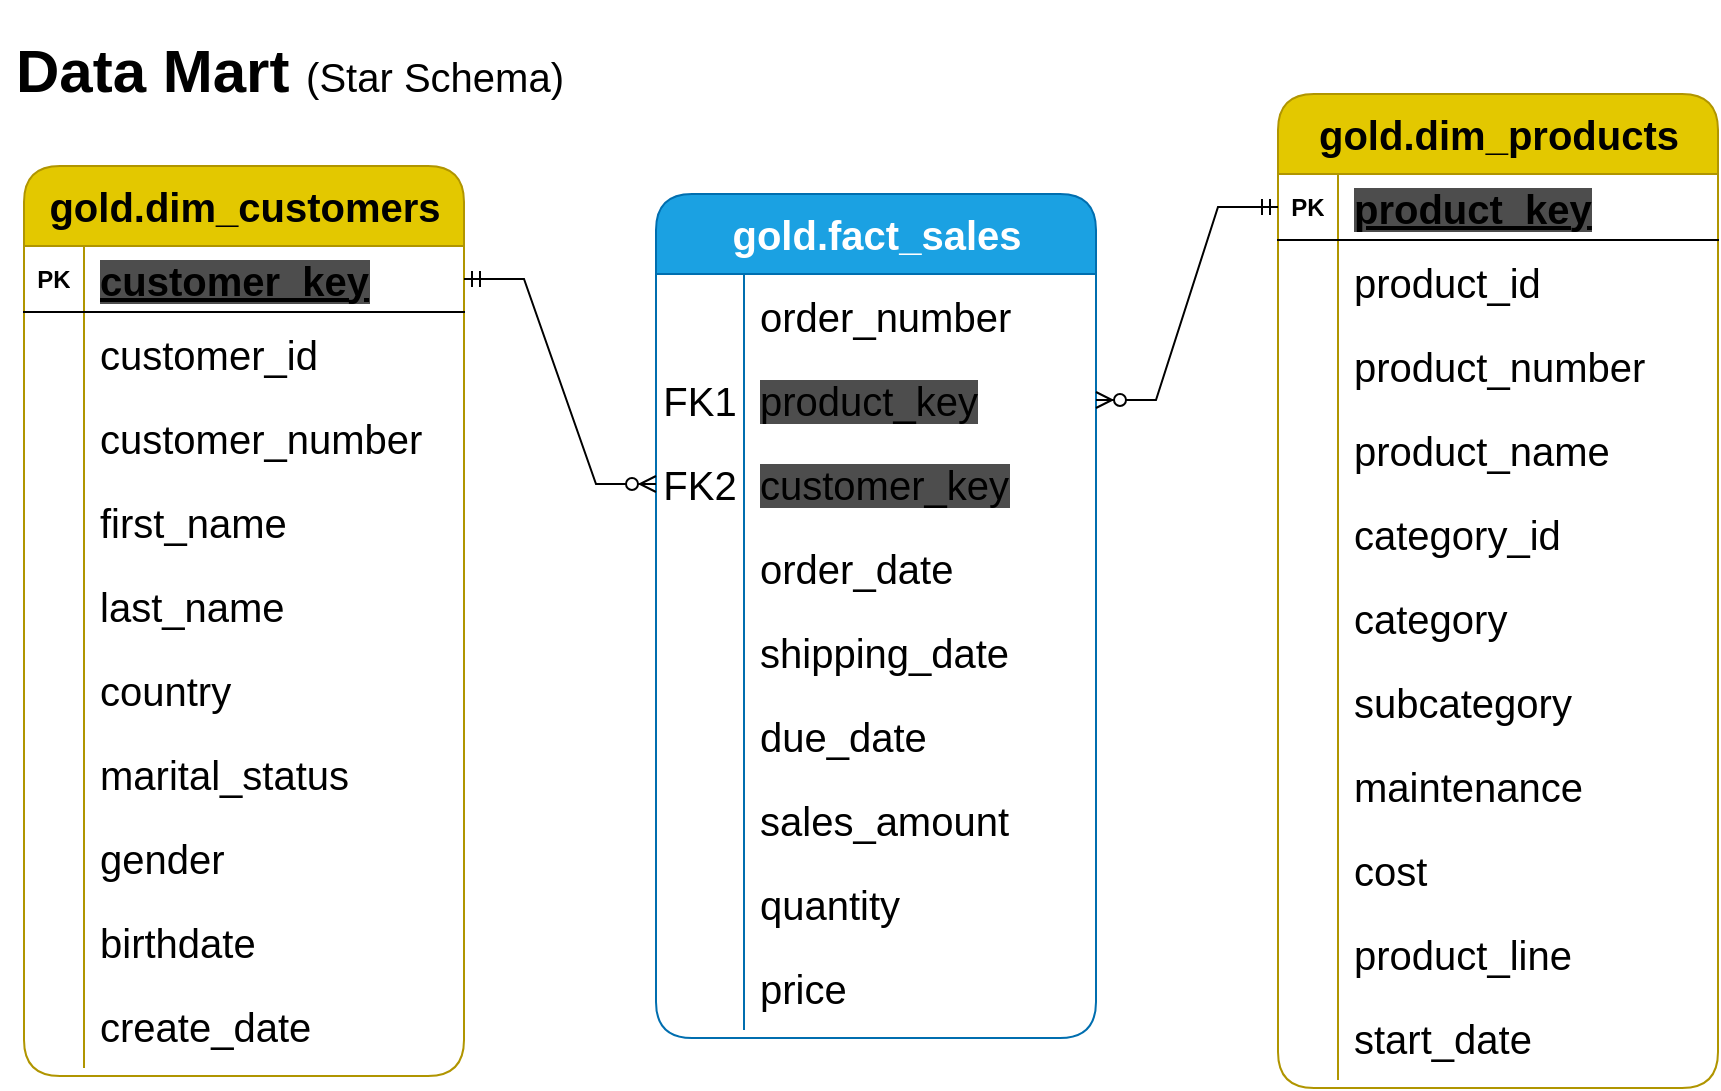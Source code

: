 <mxfile version="26.1.1">
  <diagram name="Page-1" id="vdVh9yl3yeDXHeDdEB2C">
    <mxGraphModel dx="1120" dy="1672" grid="1" gridSize="10" guides="1" tooltips="1" connect="1" arrows="1" fold="1" page="1" pageScale="1" pageWidth="850" pageHeight="1100" math="0" shadow="0">
      <root>
        <mxCell id="0" />
        <mxCell id="1" parent="0" />
        <mxCell id="ecIpMmpW2eILmPy1O6b8-1" value="&lt;font style=&quot;font-size: 30px;&quot;&gt;&lt;b style=&quot;&quot;&gt;Data Mart&lt;/b&gt; &lt;/font&gt;&lt;font style=&quot;font-size: 20px;&quot;&gt;(Star Schema)&lt;/font&gt;" style="text;html=1;align=center;verticalAlign=middle;whiteSpace=wrap;rounded=0;" parent="1" vertex="1">
          <mxGeometry x="88" y="-13" width="290" height="70" as="geometry" />
        </mxCell>
        <mxCell id="ecIpMmpW2eILmPy1O6b8-15" value="gold.dim_customers" style="shape=table;startSize=40;container=1;collapsible=1;childLayout=tableLayout;fixedRows=1;rowLines=0;fontStyle=1;align=center;resizeLast=1;html=1;rounded=1;fillColor=#e3c800;strokeColor=#B09500;fontColor=#000000;fontSize=20;" parent="1" vertex="1">
          <mxGeometry x="100" y="70" width="220" height="455" as="geometry" />
        </mxCell>
        <mxCell id="ecIpMmpW2eILmPy1O6b8-16" value="" style="shape=tableRow;horizontal=0;startSize=0;swimlaneHead=0;swimlaneBody=0;fillColor=none;collapsible=0;dropTarget=0;points=[[0,0.5],[1,0.5]];portConstraint=eastwest;top=0;left=0;right=0;bottom=1;" parent="ecIpMmpW2eILmPy1O6b8-15" vertex="1">
          <mxGeometry y="40" width="220" height="33" as="geometry" />
        </mxCell>
        <mxCell id="ecIpMmpW2eILmPy1O6b8-17" value="PK" style="shape=partialRectangle;connectable=0;fillColor=none;top=0;left=0;bottom=0;right=0;fontStyle=1;overflow=hidden;whiteSpace=wrap;html=1;" parent="ecIpMmpW2eILmPy1O6b8-16" vertex="1">
          <mxGeometry width="30" height="33" as="geometry">
            <mxRectangle width="30" height="33" as="alternateBounds" />
          </mxGeometry>
        </mxCell>
        <mxCell id="ecIpMmpW2eILmPy1O6b8-18" value="&lt;span style=&quot;background-color: rgb(77, 77, 77);&quot;&gt;customer_key&lt;/span&gt;" style="shape=partialRectangle;connectable=0;fillColor=none;top=0;left=0;bottom=0;right=0;align=left;spacingLeft=6;fontStyle=5;overflow=hidden;whiteSpace=wrap;html=1;fontSize=20;" parent="ecIpMmpW2eILmPy1O6b8-16" vertex="1">
          <mxGeometry x="30" width="190" height="33" as="geometry">
            <mxRectangle width="190" height="33" as="alternateBounds" />
          </mxGeometry>
        </mxCell>
        <mxCell id="ecIpMmpW2eILmPy1O6b8-19" value="" style="shape=tableRow;horizontal=0;startSize=0;swimlaneHead=0;swimlaneBody=0;fillColor=none;collapsible=0;dropTarget=0;points=[[0,0.5],[1,0.5]];portConstraint=eastwest;top=0;left=0;right=0;bottom=0;fontSize=20;" parent="ecIpMmpW2eILmPy1O6b8-15" vertex="1">
          <mxGeometry y="73" width="220" height="42" as="geometry" />
        </mxCell>
        <mxCell id="ecIpMmpW2eILmPy1O6b8-20" value="" style="shape=partialRectangle;connectable=0;fillColor=none;top=0;left=0;bottom=0;right=0;editable=1;overflow=hidden;whiteSpace=wrap;html=1;fontSize=20;" parent="ecIpMmpW2eILmPy1O6b8-19" vertex="1">
          <mxGeometry width="30" height="42" as="geometry">
            <mxRectangle width="30" height="42" as="alternateBounds" />
          </mxGeometry>
        </mxCell>
        <mxCell id="ecIpMmpW2eILmPy1O6b8-21" value="customer_id" style="shape=partialRectangle;connectable=0;fillColor=none;top=0;left=0;bottom=0;right=0;align=left;spacingLeft=6;overflow=hidden;whiteSpace=wrap;html=1;fontSize=20;" parent="ecIpMmpW2eILmPy1O6b8-19" vertex="1">
          <mxGeometry x="30" width="190" height="42" as="geometry">
            <mxRectangle width="190" height="42" as="alternateBounds" />
          </mxGeometry>
        </mxCell>
        <mxCell id="ecIpMmpW2eILmPy1O6b8-22" value="" style="shape=tableRow;horizontal=0;startSize=0;swimlaneHead=0;swimlaneBody=0;fillColor=none;collapsible=0;dropTarget=0;points=[[0,0.5],[1,0.5]];portConstraint=eastwest;top=0;left=0;right=0;bottom=0;fontSize=20;" parent="ecIpMmpW2eILmPy1O6b8-15" vertex="1">
          <mxGeometry y="115" width="220" height="42" as="geometry" />
        </mxCell>
        <mxCell id="ecIpMmpW2eILmPy1O6b8-23" value="" style="shape=partialRectangle;connectable=0;fillColor=none;top=0;left=0;bottom=0;right=0;editable=1;overflow=hidden;whiteSpace=wrap;html=1;fontSize=20;" parent="ecIpMmpW2eILmPy1O6b8-22" vertex="1">
          <mxGeometry width="30" height="42" as="geometry">
            <mxRectangle width="30" height="42" as="alternateBounds" />
          </mxGeometry>
        </mxCell>
        <mxCell id="ecIpMmpW2eILmPy1O6b8-24" value="customer_number" style="shape=partialRectangle;connectable=0;fillColor=none;top=0;left=0;bottom=0;right=0;align=left;spacingLeft=6;overflow=hidden;whiteSpace=wrap;html=1;fontSize=20;" parent="ecIpMmpW2eILmPy1O6b8-22" vertex="1">
          <mxGeometry x="30" width="190" height="42" as="geometry">
            <mxRectangle width="190" height="42" as="alternateBounds" />
          </mxGeometry>
        </mxCell>
        <mxCell id="ecIpMmpW2eILmPy1O6b8-25" value="" style="shape=tableRow;horizontal=0;startSize=0;swimlaneHead=0;swimlaneBody=0;fillColor=none;collapsible=0;dropTarget=0;points=[[0,0.5],[1,0.5]];portConstraint=eastwest;top=0;left=0;right=0;bottom=0;fontSize=20;" parent="ecIpMmpW2eILmPy1O6b8-15" vertex="1">
          <mxGeometry y="157" width="220" height="42" as="geometry" />
        </mxCell>
        <mxCell id="ecIpMmpW2eILmPy1O6b8-26" value="" style="shape=partialRectangle;connectable=0;fillColor=none;top=0;left=0;bottom=0;right=0;editable=1;overflow=hidden;whiteSpace=wrap;html=1;fontSize=20;" parent="ecIpMmpW2eILmPy1O6b8-25" vertex="1">
          <mxGeometry width="30" height="42" as="geometry">
            <mxRectangle width="30" height="42" as="alternateBounds" />
          </mxGeometry>
        </mxCell>
        <mxCell id="ecIpMmpW2eILmPy1O6b8-27" value="first_name" style="shape=partialRectangle;connectable=0;fillColor=none;top=0;left=0;bottom=0;right=0;align=left;spacingLeft=6;overflow=hidden;whiteSpace=wrap;html=1;fontSize=20;" parent="ecIpMmpW2eILmPy1O6b8-25" vertex="1">
          <mxGeometry x="30" width="190" height="42" as="geometry">
            <mxRectangle width="190" height="42" as="alternateBounds" />
          </mxGeometry>
        </mxCell>
        <mxCell id="ecIpMmpW2eILmPy1O6b8-28" value="" style="shape=tableRow;horizontal=0;startSize=0;swimlaneHead=0;swimlaneBody=0;fillColor=none;collapsible=0;dropTarget=0;points=[[0,0.5],[1,0.5]];portConstraint=eastwest;top=0;left=0;right=0;bottom=0;fontSize=20;" parent="ecIpMmpW2eILmPy1O6b8-15" vertex="1">
          <mxGeometry y="199" width="220" height="42" as="geometry" />
        </mxCell>
        <mxCell id="ecIpMmpW2eILmPy1O6b8-29" value="" style="shape=partialRectangle;connectable=0;fillColor=none;top=0;left=0;bottom=0;right=0;editable=1;overflow=hidden;whiteSpace=wrap;html=1;fontSize=20;" parent="ecIpMmpW2eILmPy1O6b8-28" vertex="1">
          <mxGeometry width="30" height="42" as="geometry">
            <mxRectangle width="30" height="42" as="alternateBounds" />
          </mxGeometry>
        </mxCell>
        <mxCell id="ecIpMmpW2eILmPy1O6b8-30" value="last_name" style="shape=partialRectangle;connectable=0;fillColor=none;top=0;left=0;bottom=0;right=0;align=left;spacingLeft=6;overflow=hidden;whiteSpace=wrap;html=1;fontSize=20;" parent="ecIpMmpW2eILmPy1O6b8-28" vertex="1">
          <mxGeometry x="30" width="190" height="42" as="geometry">
            <mxRectangle width="190" height="42" as="alternateBounds" />
          </mxGeometry>
        </mxCell>
        <mxCell id="ecIpMmpW2eILmPy1O6b8-31" value="" style="shape=tableRow;horizontal=0;startSize=0;swimlaneHead=0;swimlaneBody=0;fillColor=none;collapsible=0;dropTarget=0;points=[[0,0.5],[1,0.5]];portConstraint=eastwest;top=0;left=0;right=0;bottom=0;fontSize=20;" parent="ecIpMmpW2eILmPy1O6b8-15" vertex="1">
          <mxGeometry y="241" width="220" height="42" as="geometry" />
        </mxCell>
        <mxCell id="ecIpMmpW2eILmPy1O6b8-32" value="" style="shape=partialRectangle;connectable=0;fillColor=none;top=0;left=0;bottom=0;right=0;editable=1;overflow=hidden;whiteSpace=wrap;html=1;fontSize=20;" parent="ecIpMmpW2eILmPy1O6b8-31" vertex="1">
          <mxGeometry width="30" height="42" as="geometry">
            <mxRectangle width="30" height="42" as="alternateBounds" />
          </mxGeometry>
        </mxCell>
        <mxCell id="ecIpMmpW2eILmPy1O6b8-33" value="country" style="shape=partialRectangle;connectable=0;fillColor=none;top=0;left=0;bottom=0;right=0;align=left;spacingLeft=6;overflow=hidden;whiteSpace=wrap;html=1;fontSize=20;" parent="ecIpMmpW2eILmPy1O6b8-31" vertex="1">
          <mxGeometry x="30" width="190" height="42" as="geometry">
            <mxRectangle width="190" height="42" as="alternateBounds" />
          </mxGeometry>
        </mxCell>
        <mxCell id="ecIpMmpW2eILmPy1O6b8-34" value="" style="shape=tableRow;horizontal=0;startSize=0;swimlaneHead=0;swimlaneBody=0;fillColor=none;collapsible=0;dropTarget=0;points=[[0,0.5],[1,0.5]];portConstraint=eastwest;top=0;left=0;right=0;bottom=0;fontSize=20;" parent="ecIpMmpW2eILmPy1O6b8-15" vertex="1">
          <mxGeometry y="283" width="220" height="42" as="geometry" />
        </mxCell>
        <mxCell id="ecIpMmpW2eILmPy1O6b8-35" value="" style="shape=partialRectangle;connectable=0;fillColor=none;top=0;left=0;bottom=0;right=0;editable=1;overflow=hidden;whiteSpace=wrap;html=1;fontSize=20;" parent="ecIpMmpW2eILmPy1O6b8-34" vertex="1">
          <mxGeometry width="30" height="42" as="geometry">
            <mxRectangle width="30" height="42" as="alternateBounds" />
          </mxGeometry>
        </mxCell>
        <mxCell id="ecIpMmpW2eILmPy1O6b8-36" value="marital_status" style="shape=partialRectangle;connectable=0;fillColor=none;top=0;left=0;bottom=0;right=0;align=left;spacingLeft=6;overflow=hidden;whiteSpace=wrap;html=1;fontSize=20;" parent="ecIpMmpW2eILmPy1O6b8-34" vertex="1">
          <mxGeometry x="30" width="190" height="42" as="geometry">
            <mxRectangle width="190" height="42" as="alternateBounds" />
          </mxGeometry>
        </mxCell>
        <mxCell id="ecIpMmpW2eILmPy1O6b8-37" value="" style="shape=tableRow;horizontal=0;startSize=0;swimlaneHead=0;swimlaneBody=0;fillColor=none;collapsible=0;dropTarget=0;points=[[0,0.5],[1,0.5]];portConstraint=eastwest;top=0;left=0;right=0;bottom=0;fontSize=20;" parent="ecIpMmpW2eILmPy1O6b8-15" vertex="1">
          <mxGeometry y="325" width="220" height="42" as="geometry" />
        </mxCell>
        <mxCell id="ecIpMmpW2eILmPy1O6b8-38" value="" style="shape=partialRectangle;connectable=0;fillColor=none;top=0;left=0;bottom=0;right=0;editable=1;overflow=hidden;whiteSpace=wrap;html=1;fontSize=20;" parent="ecIpMmpW2eILmPy1O6b8-37" vertex="1">
          <mxGeometry width="30" height="42" as="geometry">
            <mxRectangle width="30" height="42" as="alternateBounds" />
          </mxGeometry>
        </mxCell>
        <mxCell id="ecIpMmpW2eILmPy1O6b8-39" value="gender" style="shape=partialRectangle;connectable=0;fillColor=none;top=0;left=0;bottom=0;right=0;align=left;spacingLeft=6;overflow=hidden;whiteSpace=wrap;html=1;fontSize=20;" parent="ecIpMmpW2eILmPy1O6b8-37" vertex="1">
          <mxGeometry x="30" width="190" height="42" as="geometry">
            <mxRectangle width="190" height="42" as="alternateBounds" />
          </mxGeometry>
        </mxCell>
        <mxCell id="ecIpMmpW2eILmPy1O6b8-40" value="" style="shape=tableRow;horizontal=0;startSize=0;swimlaneHead=0;swimlaneBody=0;fillColor=none;collapsible=0;dropTarget=0;points=[[0,0.5],[1,0.5]];portConstraint=eastwest;top=0;left=0;right=0;bottom=0;fontSize=20;" parent="ecIpMmpW2eILmPy1O6b8-15" vertex="1">
          <mxGeometry y="367" width="220" height="42" as="geometry" />
        </mxCell>
        <mxCell id="ecIpMmpW2eILmPy1O6b8-41" value="" style="shape=partialRectangle;connectable=0;fillColor=none;top=0;left=0;bottom=0;right=0;editable=1;overflow=hidden;whiteSpace=wrap;html=1;fontSize=20;" parent="ecIpMmpW2eILmPy1O6b8-40" vertex="1">
          <mxGeometry width="30" height="42" as="geometry">
            <mxRectangle width="30" height="42" as="alternateBounds" />
          </mxGeometry>
        </mxCell>
        <mxCell id="ecIpMmpW2eILmPy1O6b8-42" value="birthdate" style="shape=partialRectangle;connectable=0;fillColor=none;top=0;left=0;bottom=0;right=0;align=left;spacingLeft=6;overflow=hidden;whiteSpace=wrap;html=1;fontSize=20;" parent="ecIpMmpW2eILmPy1O6b8-40" vertex="1">
          <mxGeometry x="30" width="190" height="42" as="geometry">
            <mxRectangle width="190" height="42" as="alternateBounds" />
          </mxGeometry>
        </mxCell>
        <mxCell id="ecIpMmpW2eILmPy1O6b8-43" value="" style="shape=tableRow;horizontal=0;startSize=0;swimlaneHead=0;swimlaneBody=0;fillColor=none;collapsible=0;dropTarget=0;points=[[0,0.5],[1,0.5]];portConstraint=eastwest;top=0;left=0;right=0;bottom=0;fontSize=20;" parent="ecIpMmpW2eILmPy1O6b8-15" vertex="1">
          <mxGeometry y="409" width="220" height="42" as="geometry" />
        </mxCell>
        <mxCell id="ecIpMmpW2eILmPy1O6b8-44" value="" style="shape=partialRectangle;connectable=0;fillColor=none;top=0;left=0;bottom=0;right=0;editable=1;overflow=hidden;whiteSpace=wrap;html=1;fontSize=20;" parent="ecIpMmpW2eILmPy1O6b8-43" vertex="1">
          <mxGeometry width="30" height="42" as="geometry">
            <mxRectangle width="30" height="42" as="alternateBounds" />
          </mxGeometry>
        </mxCell>
        <mxCell id="ecIpMmpW2eILmPy1O6b8-45" value="create_date" style="shape=partialRectangle;connectable=0;fillColor=none;top=0;left=0;bottom=0;right=0;align=left;spacingLeft=6;overflow=hidden;whiteSpace=wrap;html=1;fontSize=20;" parent="ecIpMmpW2eILmPy1O6b8-43" vertex="1">
          <mxGeometry x="30" width="190" height="42" as="geometry">
            <mxRectangle width="190" height="42" as="alternateBounds" />
          </mxGeometry>
        </mxCell>
        <mxCell id="ecIpMmpW2eILmPy1O6b8-46" value="gold.dim_products" style="shape=table;startSize=40;container=1;collapsible=1;childLayout=tableLayout;fixedRows=1;rowLines=0;fontStyle=1;align=center;resizeLast=1;html=1;rounded=1;fillColor=#e3c800;strokeColor=#B09500;fontColor=#000000;fontSize=20;" parent="1" vertex="1">
          <mxGeometry x="727" y="34" width="220" height="497" as="geometry" />
        </mxCell>
        <mxCell id="ecIpMmpW2eILmPy1O6b8-47" value="" style="shape=tableRow;horizontal=0;startSize=0;swimlaneHead=0;swimlaneBody=0;fillColor=none;collapsible=0;dropTarget=0;points=[[0,0.5],[1,0.5]];portConstraint=eastwest;top=0;left=0;right=0;bottom=1;" parent="ecIpMmpW2eILmPy1O6b8-46" vertex="1">
          <mxGeometry y="40" width="220" height="33" as="geometry" />
        </mxCell>
        <mxCell id="ecIpMmpW2eILmPy1O6b8-48" value="PK" style="shape=partialRectangle;connectable=0;fillColor=none;top=0;left=0;bottom=0;right=0;fontStyle=1;overflow=hidden;whiteSpace=wrap;html=1;" parent="ecIpMmpW2eILmPy1O6b8-47" vertex="1">
          <mxGeometry width="30" height="33" as="geometry">
            <mxRectangle width="30" height="33" as="alternateBounds" />
          </mxGeometry>
        </mxCell>
        <mxCell id="ecIpMmpW2eILmPy1O6b8-49" value="&lt;span style=&quot;background-color: rgb(77, 77, 77);&quot;&gt;product_key&lt;/span&gt;" style="shape=partialRectangle;connectable=0;fillColor=none;top=0;left=0;bottom=0;right=0;align=left;spacingLeft=6;fontStyle=5;overflow=hidden;whiteSpace=wrap;html=1;fontSize=20;" parent="ecIpMmpW2eILmPy1O6b8-47" vertex="1">
          <mxGeometry x="30" width="190" height="33" as="geometry">
            <mxRectangle width="190" height="33" as="alternateBounds" />
          </mxGeometry>
        </mxCell>
        <mxCell id="ecIpMmpW2eILmPy1O6b8-50" value="" style="shape=tableRow;horizontal=0;startSize=0;swimlaneHead=0;swimlaneBody=0;fillColor=none;collapsible=0;dropTarget=0;points=[[0,0.5],[1,0.5]];portConstraint=eastwest;top=0;left=0;right=0;bottom=0;fontSize=20;" parent="ecIpMmpW2eILmPy1O6b8-46" vertex="1">
          <mxGeometry y="73" width="220" height="42" as="geometry" />
        </mxCell>
        <mxCell id="ecIpMmpW2eILmPy1O6b8-51" value="" style="shape=partialRectangle;connectable=0;fillColor=none;top=0;left=0;bottom=0;right=0;editable=1;overflow=hidden;whiteSpace=wrap;html=1;fontSize=20;" parent="ecIpMmpW2eILmPy1O6b8-50" vertex="1">
          <mxGeometry width="30" height="42" as="geometry">
            <mxRectangle width="30" height="42" as="alternateBounds" />
          </mxGeometry>
        </mxCell>
        <mxCell id="ecIpMmpW2eILmPy1O6b8-52" value="product_id" style="shape=partialRectangle;connectable=0;fillColor=none;top=0;left=0;bottom=0;right=0;align=left;spacingLeft=6;overflow=hidden;whiteSpace=wrap;html=1;fontSize=20;" parent="ecIpMmpW2eILmPy1O6b8-50" vertex="1">
          <mxGeometry x="30" width="190" height="42" as="geometry">
            <mxRectangle width="190" height="42" as="alternateBounds" />
          </mxGeometry>
        </mxCell>
        <mxCell id="ecIpMmpW2eILmPy1O6b8-53" value="" style="shape=tableRow;horizontal=0;startSize=0;swimlaneHead=0;swimlaneBody=0;fillColor=none;collapsible=0;dropTarget=0;points=[[0,0.5],[1,0.5]];portConstraint=eastwest;top=0;left=0;right=0;bottom=0;fontSize=20;" parent="ecIpMmpW2eILmPy1O6b8-46" vertex="1">
          <mxGeometry y="115" width="220" height="42" as="geometry" />
        </mxCell>
        <mxCell id="ecIpMmpW2eILmPy1O6b8-54" value="" style="shape=partialRectangle;connectable=0;fillColor=none;top=0;left=0;bottom=0;right=0;editable=1;overflow=hidden;whiteSpace=wrap;html=1;fontSize=20;" parent="ecIpMmpW2eILmPy1O6b8-53" vertex="1">
          <mxGeometry width="30" height="42" as="geometry">
            <mxRectangle width="30" height="42" as="alternateBounds" />
          </mxGeometry>
        </mxCell>
        <mxCell id="ecIpMmpW2eILmPy1O6b8-55" value="product_number" style="shape=partialRectangle;connectable=0;fillColor=none;top=0;left=0;bottom=0;right=0;align=left;spacingLeft=6;overflow=hidden;whiteSpace=wrap;html=1;fontSize=20;" parent="ecIpMmpW2eILmPy1O6b8-53" vertex="1">
          <mxGeometry x="30" width="190" height="42" as="geometry">
            <mxRectangle width="190" height="42" as="alternateBounds" />
          </mxGeometry>
        </mxCell>
        <mxCell id="ecIpMmpW2eILmPy1O6b8-56" value="" style="shape=tableRow;horizontal=0;startSize=0;swimlaneHead=0;swimlaneBody=0;fillColor=none;collapsible=0;dropTarget=0;points=[[0,0.5],[1,0.5]];portConstraint=eastwest;top=0;left=0;right=0;bottom=0;fontSize=20;" parent="ecIpMmpW2eILmPy1O6b8-46" vertex="1">
          <mxGeometry y="157" width="220" height="42" as="geometry" />
        </mxCell>
        <mxCell id="ecIpMmpW2eILmPy1O6b8-57" value="" style="shape=partialRectangle;connectable=0;fillColor=none;top=0;left=0;bottom=0;right=0;editable=1;overflow=hidden;whiteSpace=wrap;html=1;fontSize=20;" parent="ecIpMmpW2eILmPy1O6b8-56" vertex="1">
          <mxGeometry width="30" height="42" as="geometry">
            <mxRectangle width="30" height="42" as="alternateBounds" />
          </mxGeometry>
        </mxCell>
        <mxCell id="ecIpMmpW2eILmPy1O6b8-58" value="product_name" style="shape=partialRectangle;connectable=0;fillColor=none;top=0;left=0;bottom=0;right=0;align=left;spacingLeft=6;overflow=hidden;whiteSpace=wrap;html=1;fontSize=20;" parent="ecIpMmpW2eILmPy1O6b8-56" vertex="1">
          <mxGeometry x="30" width="190" height="42" as="geometry">
            <mxRectangle width="190" height="42" as="alternateBounds" />
          </mxGeometry>
        </mxCell>
        <mxCell id="ecIpMmpW2eILmPy1O6b8-59" value="" style="shape=tableRow;horizontal=0;startSize=0;swimlaneHead=0;swimlaneBody=0;fillColor=none;collapsible=0;dropTarget=0;points=[[0,0.5],[1,0.5]];portConstraint=eastwest;top=0;left=0;right=0;bottom=0;fontSize=20;" parent="ecIpMmpW2eILmPy1O6b8-46" vertex="1">
          <mxGeometry y="199" width="220" height="42" as="geometry" />
        </mxCell>
        <mxCell id="ecIpMmpW2eILmPy1O6b8-60" value="" style="shape=partialRectangle;connectable=0;fillColor=none;top=0;left=0;bottom=0;right=0;editable=1;overflow=hidden;whiteSpace=wrap;html=1;fontSize=20;" parent="ecIpMmpW2eILmPy1O6b8-59" vertex="1">
          <mxGeometry width="30" height="42" as="geometry">
            <mxRectangle width="30" height="42" as="alternateBounds" />
          </mxGeometry>
        </mxCell>
        <mxCell id="ecIpMmpW2eILmPy1O6b8-61" value="category_id" style="shape=partialRectangle;connectable=0;fillColor=none;top=0;left=0;bottom=0;right=0;align=left;spacingLeft=6;overflow=hidden;whiteSpace=wrap;html=1;fontSize=20;" parent="ecIpMmpW2eILmPy1O6b8-59" vertex="1">
          <mxGeometry x="30" width="190" height="42" as="geometry">
            <mxRectangle width="190" height="42" as="alternateBounds" />
          </mxGeometry>
        </mxCell>
        <mxCell id="ecIpMmpW2eILmPy1O6b8-62" value="" style="shape=tableRow;horizontal=0;startSize=0;swimlaneHead=0;swimlaneBody=0;fillColor=none;collapsible=0;dropTarget=0;points=[[0,0.5],[1,0.5]];portConstraint=eastwest;top=0;left=0;right=0;bottom=0;fontSize=20;" parent="ecIpMmpW2eILmPy1O6b8-46" vertex="1">
          <mxGeometry y="241" width="220" height="42" as="geometry" />
        </mxCell>
        <mxCell id="ecIpMmpW2eILmPy1O6b8-63" value="" style="shape=partialRectangle;connectable=0;fillColor=none;top=0;left=0;bottom=0;right=0;editable=1;overflow=hidden;whiteSpace=wrap;html=1;fontSize=20;" parent="ecIpMmpW2eILmPy1O6b8-62" vertex="1">
          <mxGeometry width="30" height="42" as="geometry">
            <mxRectangle width="30" height="42" as="alternateBounds" />
          </mxGeometry>
        </mxCell>
        <mxCell id="ecIpMmpW2eILmPy1O6b8-64" value="category" style="shape=partialRectangle;connectable=0;fillColor=none;top=0;left=0;bottom=0;right=0;align=left;spacingLeft=6;overflow=hidden;whiteSpace=wrap;html=1;fontSize=20;" parent="ecIpMmpW2eILmPy1O6b8-62" vertex="1">
          <mxGeometry x="30" width="190" height="42" as="geometry">
            <mxRectangle width="190" height="42" as="alternateBounds" />
          </mxGeometry>
        </mxCell>
        <mxCell id="ecIpMmpW2eILmPy1O6b8-65" value="" style="shape=tableRow;horizontal=0;startSize=0;swimlaneHead=0;swimlaneBody=0;fillColor=none;collapsible=0;dropTarget=0;points=[[0,0.5],[1,0.5]];portConstraint=eastwest;top=0;left=0;right=0;bottom=0;fontSize=20;" parent="ecIpMmpW2eILmPy1O6b8-46" vertex="1">
          <mxGeometry y="283" width="220" height="42" as="geometry" />
        </mxCell>
        <mxCell id="ecIpMmpW2eILmPy1O6b8-66" value="" style="shape=partialRectangle;connectable=0;fillColor=none;top=0;left=0;bottom=0;right=0;editable=1;overflow=hidden;whiteSpace=wrap;html=1;fontSize=20;" parent="ecIpMmpW2eILmPy1O6b8-65" vertex="1">
          <mxGeometry width="30" height="42" as="geometry">
            <mxRectangle width="30" height="42" as="alternateBounds" />
          </mxGeometry>
        </mxCell>
        <mxCell id="ecIpMmpW2eILmPy1O6b8-67" value="subcategory" style="shape=partialRectangle;connectable=0;fillColor=none;top=0;left=0;bottom=0;right=0;align=left;spacingLeft=6;overflow=hidden;whiteSpace=wrap;html=1;fontSize=20;" parent="ecIpMmpW2eILmPy1O6b8-65" vertex="1">
          <mxGeometry x="30" width="190" height="42" as="geometry">
            <mxRectangle width="190" height="42" as="alternateBounds" />
          </mxGeometry>
        </mxCell>
        <mxCell id="ecIpMmpW2eILmPy1O6b8-68" value="" style="shape=tableRow;horizontal=0;startSize=0;swimlaneHead=0;swimlaneBody=0;fillColor=none;collapsible=0;dropTarget=0;points=[[0,0.5],[1,0.5]];portConstraint=eastwest;top=0;left=0;right=0;bottom=0;fontSize=20;" parent="ecIpMmpW2eILmPy1O6b8-46" vertex="1">
          <mxGeometry y="325" width="220" height="42" as="geometry" />
        </mxCell>
        <mxCell id="ecIpMmpW2eILmPy1O6b8-69" value="" style="shape=partialRectangle;connectable=0;fillColor=none;top=0;left=0;bottom=0;right=0;editable=1;overflow=hidden;whiteSpace=wrap;html=1;fontSize=20;" parent="ecIpMmpW2eILmPy1O6b8-68" vertex="1">
          <mxGeometry width="30" height="42" as="geometry">
            <mxRectangle width="30" height="42" as="alternateBounds" />
          </mxGeometry>
        </mxCell>
        <mxCell id="ecIpMmpW2eILmPy1O6b8-70" value="maintenance" style="shape=partialRectangle;connectable=0;fillColor=none;top=0;left=0;bottom=0;right=0;align=left;spacingLeft=6;overflow=hidden;whiteSpace=wrap;html=1;fontSize=20;" parent="ecIpMmpW2eILmPy1O6b8-68" vertex="1">
          <mxGeometry x="30" width="190" height="42" as="geometry">
            <mxRectangle width="190" height="42" as="alternateBounds" />
          </mxGeometry>
        </mxCell>
        <mxCell id="ecIpMmpW2eILmPy1O6b8-71" value="" style="shape=tableRow;horizontal=0;startSize=0;swimlaneHead=0;swimlaneBody=0;fillColor=none;collapsible=0;dropTarget=0;points=[[0,0.5],[1,0.5]];portConstraint=eastwest;top=0;left=0;right=0;bottom=0;fontSize=20;" parent="ecIpMmpW2eILmPy1O6b8-46" vertex="1">
          <mxGeometry y="367" width="220" height="42" as="geometry" />
        </mxCell>
        <mxCell id="ecIpMmpW2eILmPy1O6b8-72" value="" style="shape=partialRectangle;connectable=0;fillColor=none;top=0;left=0;bottom=0;right=0;editable=1;overflow=hidden;whiteSpace=wrap;html=1;fontSize=20;" parent="ecIpMmpW2eILmPy1O6b8-71" vertex="1">
          <mxGeometry width="30" height="42" as="geometry">
            <mxRectangle width="30" height="42" as="alternateBounds" />
          </mxGeometry>
        </mxCell>
        <mxCell id="ecIpMmpW2eILmPy1O6b8-73" value="cost" style="shape=partialRectangle;connectable=0;fillColor=none;top=0;left=0;bottom=0;right=0;align=left;spacingLeft=6;overflow=hidden;whiteSpace=wrap;html=1;fontSize=20;" parent="ecIpMmpW2eILmPy1O6b8-71" vertex="1">
          <mxGeometry x="30" width="190" height="42" as="geometry">
            <mxRectangle width="190" height="42" as="alternateBounds" />
          </mxGeometry>
        </mxCell>
        <mxCell id="ecIpMmpW2eILmPy1O6b8-74" value="" style="shape=tableRow;horizontal=0;startSize=0;swimlaneHead=0;swimlaneBody=0;fillColor=none;collapsible=0;dropTarget=0;points=[[0,0.5],[1,0.5]];portConstraint=eastwest;top=0;left=0;right=0;bottom=0;fontSize=20;" parent="ecIpMmpW2eILmPy1O6b8-46" vertex="1">
          <mxGeometry y="409" width="220" height="42" as="geometry" />
        </mxCell>
        <mxCell id="ecIpMmpW2eILmPy1O6b8-75" value="" style="shape=partialRectangle;connectable=0;fillColor=none;top=0;left=0;bottom=0;right=0;editable=1;overflow=hidden;whiteSpace=wrap;html=1;fontSize=20;" parent="ecIpMmpW2eILmPy1O6b8-74" vertex="1">
          <mxGeometry width="30" height="42" as="geometry">
            <mxRectangle width="30" height="42" as="alternateBounds" />
          </mxGeometry>
        </mxCell>
        <mxCell id="ecIpMmpW2eILmPy1O6b8-76" value="product_line" style="shape=partialRectangle;connectable=0;fillColor=none;top=0;left=0;bottom=0;right=0;align=left;spacingLeft=6;overflow=hidden;whiteSpace=wrap;html=1;fontSize=20;" parent="ecIpMmpW2eILmPy1O6b8-74" vertex="1">
          <mxGeometry x="30" width="190" height="42" as="geometry">
            <mxRectangle width="190" height="42" as="alternateBounds" />
          </mxGeometry>
        </mxCell>
        <mxCell id="ecIpMmpW2eILmPy1O6b8-77" value="" style="shape=tableRow;horizontal=0;startSize=0;swimlaneHead=0;swimlaneBody=0;fillColor=none;collapsible=0;dropTarget=0;points=[[0,0.5],[1,0.5]];portConstraint=eastwest;top=0;left=0;right=0;bottom=0;fontSize=20;" parent="ecIpMmpW2eILmPy1O6b8-46" vertex="1">
          <mxGeometry y="451" width="220" height="42" as="geometry" />
        </mxCell>
        <mxCell id="ecIpMmpW2eILmPy1O6b8-78" value="" style="shape=partialRectangle;connectable=0;fillColor=none;top=0;left=0;bottom=0;right=0;editable=1;overflow=hidden;whiteSpace=wrap;html=1;fontSize=20;" parent="ecIpMmpW2eILmPy1O6b8-77" vertex="1">
          <mxGeometry width="30" height="42" as="geometry">
            <mxRectangle width="30" height="42" as="alternateBounds" />
          </mxGeometry>
        </mxCell>
        <mxCell id="ecIpMmpW2eILmPy1O6b8-79" value="start_date" style="shape=partialRectangle;connectable=0;fillColor=none;top=0;left=0;bottom=0;right=0;align=left;spacingLeft=6;overflow=hidden;whiteSpace=wrap;html=1;fontSize=20;" parent="ecIpMmpW2eILmPy1O6b8-77" vertex="1">
          <mxGeometry x="30" width="190" height="42" as="geometry">
            <mxRectangle width="190" height="42" as="alternateBounds" />
          </mxGeometry>
        </mxCell>
        <mxCell id="ecIpMmpW2eILmPy1O6b8-80" value="gold.fact_sales" style="shape=table;startSize=40;container=1;collapsible=1;childLayout=tableLayout;fixedRows=1;rowLines=0;fontStyle=1;align=center;resizeLast=1;html=1;rounded=1;fillColor=#1ba1e2;strokeColor=#006EAF;fontColor=#ffffff;fontSize=20;" parent="1" vertex="1">
          <mxGeometry x="416" y="84" width="220" height="422" as="geometry" />
        </mxCell>
        <mxCell id="ecIpMmpW2eILmPy1O6b8-84" value="" style="shape=tableRow;horizontal=0;startSize=0;swimlaneHead=0;swimlaneBody=0;fillColor=none;collapsible=0;dropTarget=0;points=[[0,0.5],[1,0.5]];portConstraint=eastwest;top=0;left=0;right=0;bottom=0;fontSize=20;" parent="ecIpMmpW2eILmPy1O6b8-80" vertex="1">
          <mxGeometry y="40" width="220" height="42" as="geometry" />
        </mxCell>
        <mxCell id="ecIpMmpW2eILmPy1O6b8-85" value="" style="shape=partialRectangle;connectable=0;fillColor=none;top=0;left=0;bottom=0;right=0;editable=1;overflow=hidden;whiteSpace=wrap;html=1;fontSize=20;" parent="ecIpMmpW2eILmPy1O6b8-84" vertex="1">
          <mxGeometry width="44" height="42" as="geometry">
            <mxRectangle width="44" height="42" as="alternateBounds" />
          </mxGeometry>
        </mxCell>
        <mxCell id="ecIpMmpW2eILmPy1O6b8-86" value="order_number" style="shape=partialRectangle;connectable=0;fillColor=none;top=0;left=0;bottom=0;right=0;align=left;spacingLeft=6;overflow=hidden;whiteSpace=wrap;html=1;fontSize=20;" parent="ecIpMmpW2eILmPy1O6b8-84" vertex="1">
          <mxGeometry x="44" width="176" height="42" as="geometry">
            <mxRectangle width="176" height="42" as="alternateBounds" />
          </mxGeometry>
        </mxCell>
        <mxCell id="ecIpMmpW2eILmPy1O6b8-87" value="" style="shape=tableRow;horizontal=0;startSize=0;swimlaneHead=0;swimlaneBody=0;fillColor=none;collapsible=0;dropTarget=0;points=[[0,0.5],[1,0.5]];portConstraint=eastwest;top=0;left=0;right=0;bottom=0;fontSize=20;" parent="ecIpMmpW2eILmPy1O6b8-80" vertex="1">
          <mxGeometry y="82" width="220" height="42" as="geometry" />
        </mxCell>
        <mxCell id="ecIpMmpW2eILmPy1O6b8-88" value="FK1" style="shape=partialRectangle;connectable=0;fillColor=none;top=0;left=0;bottom=0;right=0;editable=1;overflow=hidden;whiteSpace=wrap;html=1;fontSize=20;" parent="ecIpMmpW2eILmPy1O6b8-87" vertex="1">
          <mxGeometry width="44" height="42" as="geometry">
            <mxRectangle width="44" height="42" as="alternateBounds" />
          </mxGeometry>
        </mxCell>
        <mxCell id="ecIpMmpW2eILmPy1O6b8-89" value="&lt;span style=&quot;background-color: rgb(77, 77, 77);&quot;&gt;product_key&lt;/span&gt;" style="shape=partialRectangle;connectable=0;fillColor=none;top=0;left=0;bottom=0;right=0;align=left;spacingLeft=6;overflow=hidden;whiteSpace=wrap;html=1;fontSize=20;" parent="ecIpMmpW2eILmPy1O6b8-87" vertex="1">
          <mxGeometry x="44" width="176" height="42" as="geometry">
            <mxRectangle width="176" height="42" as="alternateBounds" />
          </mxGeometry>
        </mxCell>
        <mxCell id="ecIpMmpW2eILmPy1O6b8-90" value="" style="shape=tableRow;horizontal=0;startSize=0;swimlaneHead=0;swimlaneBody=0;fillColor=none;collapsible=0;dropTarget=0;points=[[0,0.5],[1,0.5]];portConstraint=eastwest;top=0;left=0;right=0;bottom=0;fontSize=20;" parent="ecIpMmpW2eILmPy1O6b8-80" vertex="1">
          <mxGeometry y="124" width="220" height="42" as="geometry" />
        </mxCell>
        <mxCell id="ecIpMmpW2eILmPy1O6b8-91" value="FK2" style="shape=partialRectangle;connectable=0;fillColor=none;top=0;left=0;bottom=0;right=0;editable=1;overflow=hidden;whiteSpace=wrap;html=1;fontSize=20;" parent="ecIpMmpW2eILmPy1O6b8-90" vertex="1">
          <mxGeometry width="44" height="42" as="geometry">
            <mxRectangle width="44" height="42" as="alternateBounds" />
          </mxGeometry>
        </mxCell>
        <mxCell id="ecIpMmpW2eILmPy1O6b8-92" value="&lt;span style=&quot;background-color: rgb(77, 77, 77);&quot;&gt;customer_key&lt;/span&gt;" style="shape=partialRectangle;connectable=0;fillColor=none;top=0;left=0;bottom=0;right=0;align=left;spacingLeft=6;overflow=hidden;whiteSpace=wrap;html=1;fontSize=20;" parent="ecIpMmpW2eILmPy1O6b8-90" vertex="1">
          <mxGeometry x="44" width="176" height="42" as="geometry">
            <mxRectangle width="176" height="42" as="alternateBounds" />
          </mxGeometry>
        </mxCell>
        <mxCell id="ecIpMmpW2eILmPy1O6b8-93" value="" style="shape=tableRow;horizontal=0;startSize=0;swimlaneHead=0;swimlaneBody=0;fillColor=none;collapsible=0;dropTarget=0;points=[[0,0.5],[1,0.5]];portConstraint=eastwest;top=0;left=0;right=0;bottom=0;fontSize=20;" parent="ecIpMmpW2eILmPy1O6b8-80" vertex="1">
          <mxGeometry y="166" width="220" height="42" as="geometry" />
        </mxCell>
        <mxCell id="ecIpMmpW2eILmPy1O6b8-94" value="" style="shape=partialRectangle;connectable=0;fillColor=none;top=0;left=0;bottom=0;right=0;editable=1;overflow=hidden;whiteSpace=wrap;html=1;fontSize=20;" parent="ecIpMmpW2eILmPy1O6b8-93" vertex="1">
          <mxGeometry width="44" height="42" as="geometry">
            <mxRectangle width="44" height="42" as="alternateBounds" />
          </mxGeometry>
        </mxCell>
        <mxCell id="ecIpMmpW2eILmPy1O6b8-95" value="order_date" style="shape=partialRectangle;connectable=0;fillColor=none;top=0;left=0;bottom=0;right=0;align=left;spacingLeft=6;overflow=hidden;whiteSpace=wrap;html=1;fontSize=20;" parent="ecIpMmpW2eILmPy1O6b8-93" vertex="1">
          <mxGeometry x="44" width="176" height="42" as="geometry">
            <mxRectangle width="176" height="42" as="alternateBounds" />
          </mxGeometry>
        </mxCell>
        <mxCell id="ecIpMmpW2eILmPy1O6b8-96" value="" style="shape=tableRow;horizontal=0;startSize=0;swimlaneHead=0;swimlaneBody=0;fillColor=none;collapsible=0;dropTarget=0;points=[[0,0.5],[1,0.5]];portConstraint=eastwest;top=0;left=0;right=0;bottom=0;fontSize=20;" parent="ecIpMmpW2eILmPy1O6b8-80" vertex="1">
          <mxGeometry y="208" width="220" height="42" as="geometry" />
        </mxCell>
        <mxCell id="ecIpMmpW2eILmPy1O6b8-97" value="" style="shape=partialRectangle;connectable=0;fillColor=none;top=0;left=0;bottom=0;right=0;editable=1;overflow=hidden;whiteSpace=wrap;html=1;fontSize=20;" parent="ecIpMmpW2eILmPy1O6b8-96" vertex="1">
          <mxGeometry width="44" height="42" as="geometry">
            <mxRectangle width="44" height="42" as="alternateBounds" />
          </mxGeometry>
        </mxCell>
        <mxCell id="ecIpMmpW2eILmPy1O6b8-98" value="shipping_date" style="shape=partialRectangle;connectable=0;fillColor=none;top=0;left=0;bottom=0;right=0;align=left;spacingLeft=6;overflow=hidden;whiteSpace=wrap;html=1;fontSize=20;" parent="ecIpMmpW2eILmPy1O6b8-96" vertex="1">
          <mxGeometry x="44" width="176" height="42" as="geometry">
            <mxRectangle width="176" height="42" as="alternateBounds" />
          </mxGeometry>
        </mxCell>
        <mxCell id="ecIpMmpW2eILmPy1O6b8-99" value="" style="shape=tableRow;horizontal=0;startSize=0;swimlaneHead=0;swimlaneBody=0;fillColor=none;collapsible=0;dropTarget=0;points=[[0,0.5],[1,0.5]];portConstraint=eastwest;top=0;left=0;right=0;bottom=0;fontSize=20;" parent="ecIpMmpW2eILmPy1O6b8-80" vertex="1">
          <mxGeometry y="250" width="220" height="42" as="geometry" />
        </mxCell>
        <mxCell id="ecIpMmpW2eILmPy1O6b8-100" value="" style="shape=partialRectangle;connectable=0;fillColor=none;top=0;left=0;bottom=0;right=0;editable=1;overflow=hidden;whiteSpace=wrap;html=1;fontSize=20;" parent="ecIpMmpW2eILmPy1O6b8-99" vertex="1">
          <mxGeometry width="44" height="42" as="geometry">
            <mxRectangle width="44" height="42" as="alternateBounds" />
          </mxGeometry>
        </mxCell>
        <mxCell id="ecIpMmpW2eILmPy1O6b8-101" value="due_date" style="shape=partialRectangle;connectable=0;fillColor=none;top=0;left=0;bottom=0;right=0;align=left;spacingLeft=6;overflow=hidden;whiteSpace=wrap;html=1;fontSize=20;" parent="ecIpMmpW2eILmPy1O6b8-99" vertex="1">
          <mxGeometry x="44" width="176" height="42" as="geometry">
            <mxRectangle width="176" height="42" as="alternateBounds" />
          </mxGeometry>
        </mxCell>
        <mxCell id="ecIpMmpW2eILmPy1O6b8-102" value="" style="shape=tableRow;horizontal=0;startSize=0;swimlaneHead=0;swimlaneBody=0;fillColor=none;collapsible=0;dropTarget=0;points=[[0,0.5],[1,0.5]];portConstraint=eastwest;top=0;left=0;right=0;bottom=0;fontSize=20;" parent="ecIpMmpW2eILmPy1O6b8-80" vertex="1">
          <mxGeometry y="292" width="220" height="42" as="geometry" />
        </mxCell>
        <mxCell id="ecIpMmpW2eILmPy1O6b8-103" value="" style="shape=partialRectangle;connectable=0;fillColor=none;top=0;left=0;bottom=0;right=0;editable=1;overflow=hidden;whiteSpace=wrap;html=1;fontSize=20;" parent="ecIpMmpW2eILmPy1O6b8-102" vertex="1">
          <mxGeometry width="44" height="42" as="geometry">
            <mxRectangle width="44" height="42" as="alternateBounds" />
          </mxGeometry>
        </mxCell>
        <mxCell id="ecIpMmpW2eILmPy1O6b8-104" value="sales_amount" style="shape=partialRectangle;connectable=0;fillColor=none;top=0;left=0;bottom=0;right=0;align=left;spacingLeft=6;overflow=hidden;whiteSpace=wrap;html=1;fontSize=20;" parent="ecIpMmpW2eILmPy1O6b8-102" vertex="1">
          <mxGeometry x="44" width="176" height="42" as="geometry">
            <mxRectangle width="176" height="42" as="alternateBounds" />
          </mxGeometry>
        </mxCell>
        <mxCell id="ecIpMmpW2eILmPy1O6b8-105" value="" style="shape=tableRow;horizontal=0;startSize=0;swimlaneHead=0;swimlaneBody=0;fillColor=none;collapsible=0;dropTarget=0;points=[[0,0.5],[1,0.5]];portConstraint=eastwest;top=0;left=0;right=0;bottom=0;fontSize=20;" parent="ecIpMmpW2eILmPy1O6b8-80" vertex="1">
          <mxGeometry y="334" width="220" height="42" as="geometry" />
        </mxCell>
        <mxCell id="ecIpMmpW2eILmPy1O6b8-106" value="" style="shape=partialRectangle;connectable=0;fillColor=none;top=0;left=0;bottom=0;right=0;editable=1;overflow=hidden;whiteSpace=wrap;html=1;fontSize=20;" parent="ecIpMmpW2eILmPy1O6b8-105" vertex="1">
          <mxGeometry width="44" height="42" as="geometry">
            <mxRectangle width="44" height="42" as="alternateBounds" />
          </mxGeometry>
        </mxCell>
        <mxCell id="ecIpMmpW2eILmPy1O6b8-107" value="quantity" style="shape=partialRectangle;connectable=0;fillColor=none;top=0;left=0;bottom=0;right=0;align=left;spacingLeft=6;overflow=hidden;whiteSpace=wrap;html=1;fontSize=20;" parent="ecIpMmpW2eILmPy1O6b8-105" vertex="1">
          <mxGeometry x="44" width="176" height="42" as="geometry">
            <mxRectangle width="176" height="42" as="alternateBounds" />
          </mxGeometry>
        </mxCell>
        <mxCell id="ecIpMmpW2eILmPy1O6b8-108" value="" style="shape=tableRow;horizontal=0;startSize=0;swimlaneHead=0;swimlaneBody=0;fillColor=none;collapsible=0;dropTarget=0;points=[[0,0.5],[1,0.5]];portConstraint=eastwest;top=0;left=0;right=0;bottom=0;fontSize=20;" parent="ecIpMmpW2eILmPy1O6b8-80" vertex="1">
          <mxGeometry y="376" width="220" height="42" as="geometry" />
        </mxCell>
        <mxCell id="ecIpMmpW2eILmPy1O6b8-109" value="" style="shape=partialRectangle;connectable=0;fillColor=none;top=0;left=0;bottom=0;right=0;editable=1;overflow=hidden;whiteSpace=wrap;html=1;fontSize=20;" parent="ecIpMmpW2eILmPy1O6b8-108" vertex="1">
          <mxGeometry width="44" height="42" as="geometry">
            <mxRectangle width="44" height="42" as="alternateBounds" />
          </mxGeometry>
        </mxCell>
        <mxCell id="ecIpMmpW2eILmPy1O6b8-110" value="price" style="shape=partialRectangle;connectable=0;fillColor=none;top=0;left=0;bottom=0;right=0;align=left;spacingLeft=6;overflow=hidden;whiteSpace=wrap;html=1;fontSize=20;" parent="ecIpMmpW2eILmPy1O6b8-108" vertex="1">
          <mxGeometry x="44" width="176" height="42" as="geometry">
            <mxRectangle width="176" height="42" as="alternateBounds" />
          </mxGeometry>
        </mxCell>
        <mxCell id="ecIpMmpW2eILmPy1O6b8-114" value="" style="edgeStyle=entityRelationEdgeStyle;fontSize=12;html=1;endArrow=ERzeroToMany;startArrow=ERmandOne;rounded=0;entryX=0;entryY=0.5;entryDx=0;entryDy=0;" parent="1" source="ecIpMmpW2eILmPy1O6b8-16" target="ecIpMmpW2eILmPy1O6b8-90" edge="1">
          <mxGeometry width="100" height="100" relative="1" as="geometry">
            <mxPoint x="320" y="340" as="sourcePoint" />
            <mxPoint x="420" y="240" as="targetPoint" />
          </mxGeometry>
        </mxCell>
        <mxCell id="SnGe2zpUIr1VV1KxpIVS-1" value="" style="edgeStyle=entityRelationEdgeStyle;fontSize=12;html=1;endArrow=ERzeroToMany;startArrow=ERmandOne;rounded=0;" edge="1" parent="1" source="ecIpMmpW2eILmPy1O6b8-47" target="ecIpMmpW2eILmPy1O6b8-87">
          <mxGeometry width="100" height="100" relative="1" as="geometry">
            <mxPoint x="650" y="370" as="sourcePoint" />
            <mxPoint x="750" y="270" as="targetPoint" />
          </mxGeometry>
        </mxCell>
      </root>
    </mxGraphModel>
  </diagram>
</mxfile>
